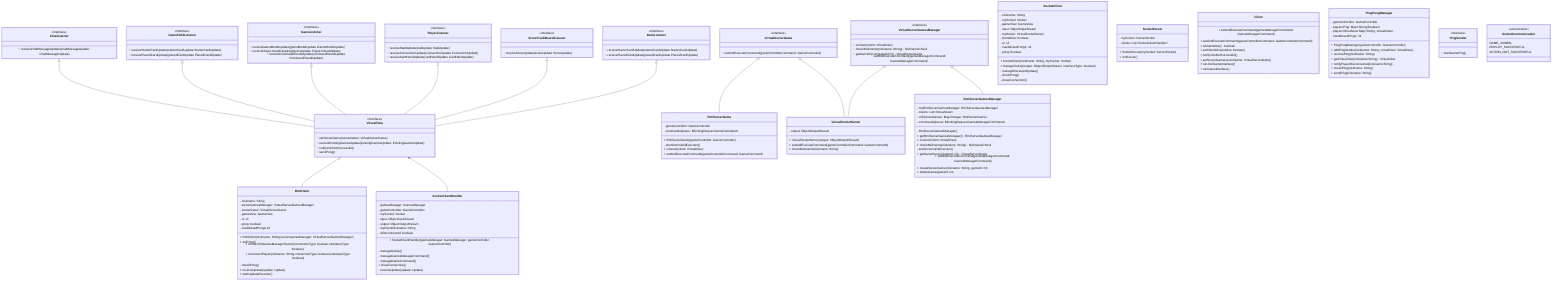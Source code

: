 classDiagram
    %% -----------------------------
    %% Network
    %% -----------------------------

    %% -----------------------------
    %% Rmi
    %% -----------------------------

    ChatListener <|-- VirtualView
    GameFieldListener <|-- VirtualView
    GameListener <|-- VirtualView
    PlayerListener <|-- VirtualView
    ScoreTrackBoardListener <|-- VirtualView
    DeckListener <|-- VirtualView


    VirtualView <|-- RmiClient
    VirtualView  <-- SocketClientHandler

    VirtualServerGame <|-- RmiServerGame
    VirtualServerGame <|-- VirtualSocketServer

    VirtualServerGamesManager <|-- RmiServerGamesManager
    VirtualServerGamesManager <|-- VirtualSocketServer

    class RmiClient{
        - nickname: String
        - serverGamesManager: VirtualServerGamesManager
        - serverGame: VirtualServerGame
        - gameView: GameView
        - ui: Ui
        - pong: boolean
        - maxMissedPongs int
        + RmiClient(nickname: String,serverGamesManager: VirtualServerGamesManager)
        + setPong()
        + connectToGamesManagerServer(connectionType: boolean,interdaceType: boolean)
        + reconnectPlayer(nickname: String,connectionType: boolean,interdaceType: boolean)
        - checkPong()
        + receiveUpdate(update: Update)
        + startUpdateExecutor()
    }
    class RmiServerGame{
        - gameController: GameController
        - commandsQueue: BlockingDeque~GameCommand~
        + RmiServerGame(gameController: GameController)
        - startCommandExecutor()
        + connect(client: VirtualView)
        + setAndExecuteCommand(gameControllerCommand: GameCommand)
    }
    class RmiServerGamesManager{
        - myRmiServerGamesManager: RmiServerGamesManager
        - clients: List~VirtualView~
        - rmiServerGames: Map~Integer, RmiServerGame~
        - commandsQueue: BlockingDeque~GamesManagerCommand~
        - RmiServerGamesManager()
        + getRmiServerGamesManager() RmiServerGamesManager
        + connect(client: VirtualView)
        + checkNickname(nickname: String) NicknameCheck
        - startCommandExecutor()
        + getGameServer(gameId: int) VirtualServerGame
        + setAndExecuteCommand(gamesManagerCommand: GamesManagerCommand)
        + createServerGame(nickname: String, gameId: int)
        + deleteGame(gameId: int)
    }
    %% -----------------------------
    %% Socket
    %% -----------------------------
    class SocketClient{
        - nickname: String
        - mySocket: Socket
        - gameView: GameView
        - input: ObjectInputStream
        - myServer: VirtualSocketServer
        - clientAlive: boolean
        - ui: Ui
        - maxMissedPongs: int
        - pong: boolean
        + SocketClient(nickname: String, mySocket: Socket)
        + manageSetUp( output: ObjectOutputStream,  interfaceType: boolean)
        - manageReceivedUpdate()
        - checkPong()
        - closeConnection()

    }
    class SocketClientHandler{
        - gamesManager: GamesManager
        - gameController: GameController
        - mySocket: Socket
        - input: ObjectInputStream
        - output: ObjectOutputStream
        - myClientNickname: String
        - isReconnected: boolean
        + SocketClientHandler(gamesManager: GamesManager, gameController: GameController)
        - manageSetUp()
        - manageGamesManagerCommand()
        - manageGameCommand()
        + closeConnection()
        - receiveUpdate(update: Update)
    }
    class SocketServer{
        - mySocket: ServerSocket
        - clients: List~SocketClientHandler~
        + SocketServer(mySocket: ServerSocket)
        + runServer()
    }
    class VirtualSocketServer{
        - output: ObjectOutputStream
        + VirtualSocketServer(output: ObjectOutputStream)
        + setAndExecuteCommand(gameControllerCommand: GameCommand)
        + checkNickname(nickname: String)
    }

    class Client{
        + setAndExecuteCommand(gamesManagerCommand: GamesManagerCommand)
        + setAndExecuteCommand(gameControllerCommand: GameControllerCommand)
        + isClientAlive() boolean
        + setClientAlive(isAlive: boolean)
        + notifyJoinNotSuccessful()
        + setServerGame(serverGame: VirtualServerGame)
        + runJoinGameInterface()
        + runGameInterface()
    }
    class PingPongManager{
        - gameController: GameController
        - playersPing: Map~String,Boolean~
        - playersVirtualView Map~String, VirtualView~
        - maxMissedPings: int
        + PingPongManager(gameController: GameController)
        + addPingSender(nickname: String, virtualView: VirtualView)
        + receivePing(nickname: String)
        + getVirtualView(nickname:String) VirtualView
        + notifyPlayerDisconnected( nickname:String)
        + checkPing(nickname: String)
        + sendPing(nickname: String)
    }
    class PingSender{
        <<interface>>
        ~ startGamePing()
    }
    class SocketCommunication{
        <<enumeration>>
        GAME_JOINED,
        DISPLAY_SUCCESSFUL,
        ACTION_NOT_SUCCESSFUL
    }
    class VirtualServerGame{
        <<interface>>
        ~ setAndExecuteCommand(gameControllerCommand: GameCommand)
    }
    class VirtualServerGamesManager{
        <<interface>>
        ~ connect(client: VirtualView)
        ~ checkNickname(nickname: String) NicknameCheck
        ~ getGameServer(gameId int) VirtualServerGame
        ~ setAndExecuteCommand(gamesManagerCommand: GamesManagerCommand)
    }
    class VirtualView{
        <<interface>>
        ~ setServerGame(serverGame: VirtualServerGame)
        ~ receiveExistingGamesUpdate(existingGamesUpdate: ExistingGamesUpdate)
        ~ notifyJoinNotSuccessful()
        ~ sendPong()
    }

    %% -----------------------------
    %% Listeners
    %% -----------------------------

    class ChatListener {
        <<interface>>
        ~ receiveChatMessageUpdate(chatMessageUpdate: ChatMessageUpdate)
    }
    class DeckListener {
        <<interface>>
        ~ receiveStarterCardUpdate(starterCardUpdate StarterCardUpdate)
        ~ receivePlacedCardUpdate(placedCardUpdate PlacedCardUpdate)
    }
    class GameFieldListener{
        <<interface>>
        ~ receiveStarterCardUpdate(starterCardUpdate StarterCardUpdate)
        ~ receivePlacedCardUpdate(placedCardUpdate PlacedCardUpdate)
    }
    class GameListener{
        <<interface>>
        ~ receiveGameModelUpdate(gameModelUpdate GameModelUpdate)
        ~ receivePlayerJoinedUpdate(playersUpdate PlayerJoinedUpdate)
        ~ receiveCommandResultUpdate(commandResultUpdate CommandResultUpdate)
    }
    class PlayerListener {
        <<interface>>
        ~ receiveStallUpdate(stallUpdate StallUpdate)
        ~ receiveConnectionUpdate(connectionUpdate ConnectionUpdate)
        ~ receiveCardHandUpdate(cardHandUpdate CardHandUpdate)
    }
    class ScoreTrackBoardListener {
        <<interface>>
        ~ receiveScoreUpdate(scoreUpdate ScoreUpdate)
    }
